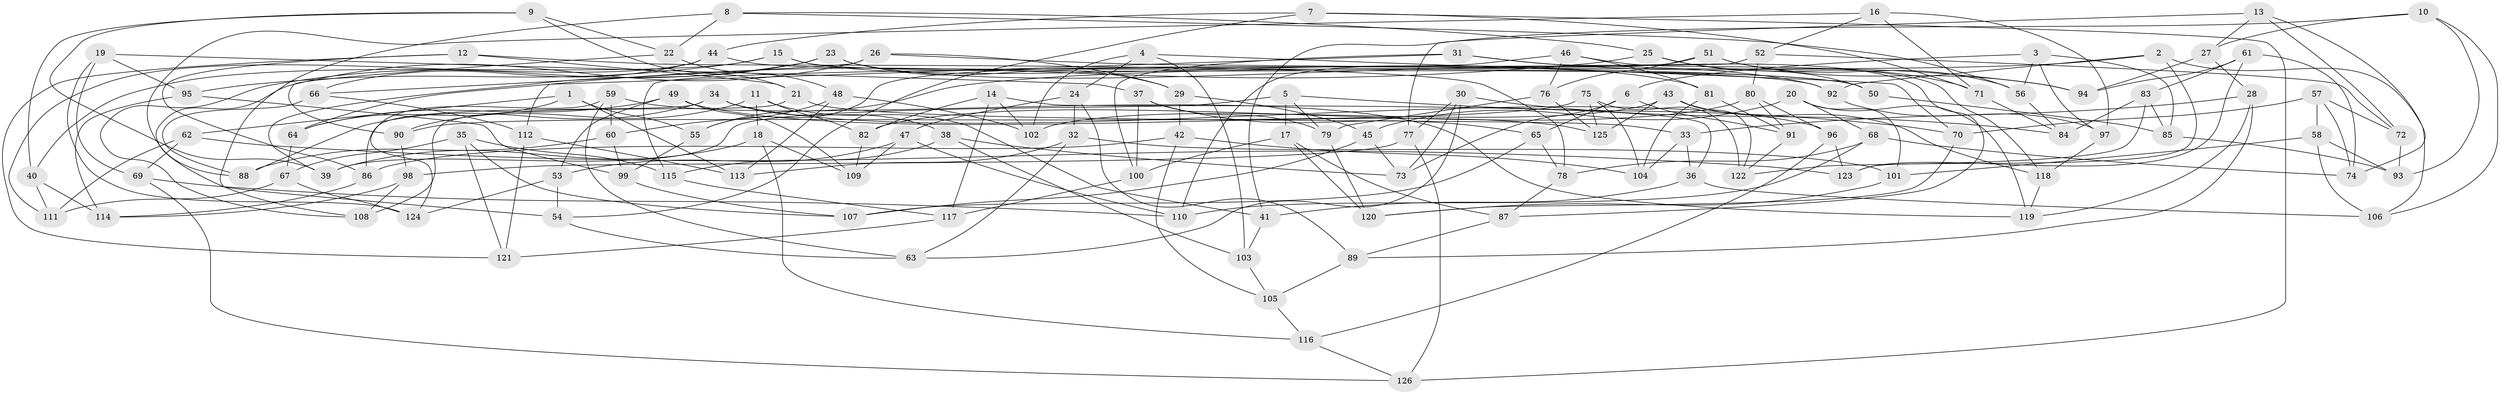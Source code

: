// coarse degree distribution, {6: 0.6103896103896104, 4: 0.36363636363636365, 5: 0.025974025974025976}
// Generated by graph-tools (version 1.1) at 2025/52/02/27/25 19:52:34]
// undirected, 126 vertices, 252 edges
graph export_dot {
graph [start="1"]
  node [color=gray90,style=filled];
  1;
  2;
  3;
  4;
  5;
  6;
  7;
  8;
  9;
  10;
  11;
  12;
  13;
  14;
  15;
  16;
  17;
  18;
  19;
  20;
  21;
  22;
  23;
  24;
  25;
  26;
  27;
  28;
  29;
  30;
  31;
  32;
  33;
  34;
  35;
  36;
  37;
  38;
  39;
  40;
  41;
  42;
  43;
  44;
  45;
  46;
  47;
  48;
  49;
  50;
  51;
  52;
  53;
  54;
  55;
  56;
  57;
  58;
  59;
  60;
  61;
  62;
  63;
  64;
  65;
  66;
  67;
  68;
  69;
  70;
  71;
  72;
  73;
  74;
  75;
  76;
  77;
  78;
  79;
  80;
  81;
  82;
  83;
  84;
  85;
  86;
  87;
  88;
  89;
  90;
  91;
  92;
  93;
  94;
  95;
  96;
  97;
  98;
  99;
  100;
  101;
  102;
  103;
  104;
  105;
  106;
  107;
  108;
  109;
  110;
  111;
  112;
  113;
  114;
  115;
  116;
  117;
  118;
  119;
  120;
  121;
  122;
  123;
  124;
  125;
  126;
  1 -- 55;
  1 -- 62;
  1 -- 64;
  1 -- 113;
  2 -- 123;
  2 -- 92;
  2 -- 55;
  2 -- 106;
  3 -- 85;
  3 -- 97;
  3 -- 56;
  3 -- 6;
  4 -- 103;
  4 -- 70;
  4 -- 24;
  4 -- 102;
  5 -- 70;
  5 -- 17;
  5 -- 79;
  5 -- 39;
  6 -- 91;
  6 -- 65;
  6 -- 73;
  7 -- 126;
  7 -- 44;
  7 -- 71;
  7 -- 54;
  8 -- 54;
  8 -- 56;
  8 -- 22;
  8 -- 25;
  9 -- 22;
  9 -- 40;
  9 -- 21;
  9 -- 39;
  10 -- 93;
  10 -- 27;
  10 -- 106;
  10 -- 41;
  11 -- 90;
  11 -- 41;
  11 -- 18;
  11 -- 82;
  12 -- 121;
  12 -- 21;
  12 -- 78;
  12 -- 86;
  13 -- 74;
  13 -- 27;
  13 -- 77;
  13 -- 72;
  14 -- 36;
  14 -- 82;
  14 -- 117;
  14 -- 102;
  15 -- 95;
  15 -- 40;
  15 -- 81;
  15 -- 50;
  16 -- 52;
  16 -- 88;
  16 -- 97;
  16 -- 71;
  17 -- 87;
  17 -- 120;
  17 -- 100;
  18 -- 109;
  18 -- 116;
  18 -- 39;
  19 -- 37;
  19 -- 95;
  19 -- 124;
  19 -- 69;
  20 -- 45;
  20 -- 68;
  20 -- 119;
  20 -- 101;
  21 -- 108;
  21 -- 33;
  22 -- 90;
  22 -- 48;
  23 -- 108;
  23 -- 92;
  23 -- 39;
  23 -- 29;
  24 -- 89;
  24 -- 47;
  24 -- 32;
  25 -- 71;
  25 -- 64;
  25 -- 50;
  26 -- 50;
  26 -- 66;
  26 -- 108;
  26 -- 29;
  27 -- 28;
  27 -- 94;
  28 -- 89;
  28 -- 33;
  28 -- 119;
  29 -- 42;
  29 -- 45;
  30 -- 63;
  30 -- 77;
  30 -- 84;
  30 -- 73;
  31 -- 112;
  31 -- 94;
  31 -- 87;
  31 -- 100;
  32 -- 63;
  32 -- 101;
  32 -- 113;
  33 -- 104;
  33 -- 36;
  34 -- 96;
  34 -- 86;
  34 -- 38;
  34 -- 88;
  35 -- 67;
  35 -- 107;
  35 -- 121;
  35 -- 115;
  36 -- 106;
  36 -- 41;
  37 -- 65;
  37 -- 79;
  37 -- 100;
  38 -- 115;
  38 -- 103;
  38 -- 73;
  40 -- 114;
  40 -- 111;
  41 -- 103;
  42 -- 105;
  42 -- 104;
  42 -- 86;
  43 -- 102;
  43 -- 118;
  43 -- 125;
  43 -- 122;
  44 -- 111;
  44 -- 92;
  44 -- 66;
  45 -- 73;
  45 -- 107;
  46 -- 81;
  46 -- 110;
  46 -- 118;
  46 -- 76;
  47 -- 110;
  47 -- 53;
  47 -- 109;
  48 -- 102;
  48 -- 113;
  48 -- 60;
  49 -- 109;
  49 -- 64;
  49 -- 125;
  49 -- 53;
  50 -- 85;
  51 -- 56;
  51 -- 94;
  51 -- 76;
  51 -- 55;
  52 -- 115;
  52 -- 80;
  52 -- 72;
  53 -- 54;
  53 -- 124;
  54 -- 63;
  55 -- 99;
  56 -- 84;
  57 -- 58;
  57 -- 72;
  57 -- 74;
  57 -- 70;
  58 -- 101;
  58 -- 106;
  58 -- 93;
  59 -- 63;
  59 -- 124;
  59 -- 119;
  59 -- 60;
  60 -- 99;
  60 -- 88;
  61 -- 123;
  61 -- 94;
  61 -- 74;
  61 -- 83;
  62 -- 111;
  62 -- 69;
  62 -- 123;
  64 -- 67;
  65 -- 107;
  65 -- 78;
  66 -- 88;
  66 -- 112;
  67 -- 111;
  67 -- 124;
  68 -- 74;
  68 -- 78;
  68 -- 110;
  69 -- 126;
  69 -- 110;
  70 -- 120;
  71 -- 84;
  72 -- 93;
  75 -- 104;
  75 -- 125;
  75 -- 122;
  75 -- 90;
  76 -- 125;
  76 -- 79;
  77 -- 126;
  77 -- 98;
  78 -- 87;
  79 -- 120;
  80 -- 82;
  80 -- 91;
  80 -- 96;
  81 -- 104;
  81 -- 91;
  82 -- 109;
  83 -- 85;
  83 -- 84;
  83 -- 122;
  85 -- 93;
  86 -- 114;
  87 -- 89;
  89 -- 105;
  90 -- 98;
  91 -- 122;
  92 -- 97;
  95 -- 99;
  95 -- 114;
  96 -- 116;
  96 -- 123;
  97 -- 118;
  98 -- 114;
  98 -- 108;
  99 -- 107;
  100 -- 117;
  101 -- 120;
  103 -- 105;
  105 -- 116;
  112 -- 121;
  112 -- 113;
  115 -- 117;
  116 -- 126;
  117 -- 121;
  118 -- 119;
}
